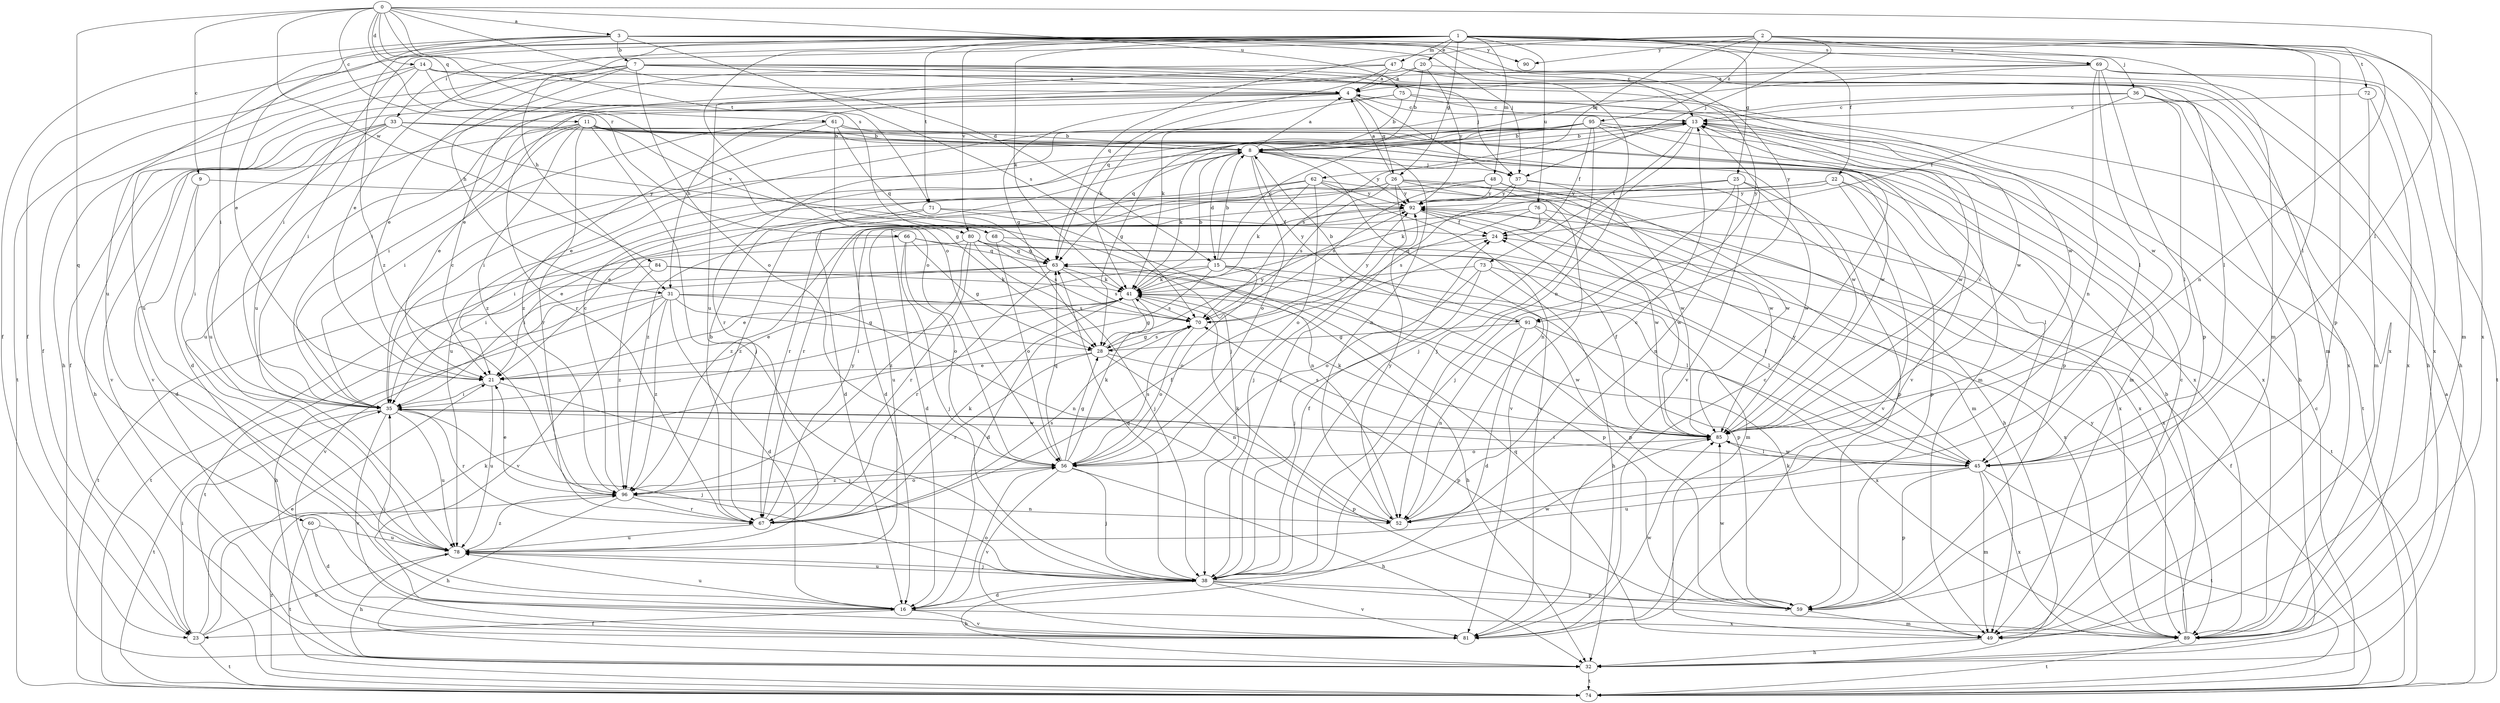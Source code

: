 strict digraph  {
0;
1;
2;
3;
4;
7;
8;
9;
11;
13;
14;
15;
16;
20;
21;
22;
23;
24;
25;
26;
28;
31;
32;
33;
35;
36;
37;
38;
41;
45;
47;
48;
49;
52;
56;
59;
60;
61;
62;
63;
66;
67;
68;
69;
70;
71;
72;
73;
74;
75;
76;
78;
80;
81;
84;
85;
89;
90;
91;
92;
95;
96;
0 -> 3  [label=a];
0 -> 9  [label=c];
0 -> 11  [label=c];
0 -> 14  [label=d];
0 -> 15  [label=d];
0 -> 45  [label=l];
0 -> 60  [label=q];
0 -> 61  [label=q];
0 -> 66  [label=r];
0 -> 68  [label=s];
0 -> 71  [label=t];
0 -> 75  [label=u];
0 -> 84  [label=w];
1 -> 20  [label=e];
1 -> 21  [label=e];
1 -> 22  [label=f];
1 -> 23  [label=f];
1 -> 25  [label=g];
1 -> 26  [label=g];
1 -> 33  [label=i];
1 -> 35  [label=i];
1 -> 36  [label=j];
1 -> 41  [label=k];
1 -> 45  [label=l];
1 -> 47  [label=m];
1 -> 48  [label=m];
1 -> 56  [label=o];
1 -> 59  [label=p];
1 -> 69  [label=s];
1 -> 71  [label=t];
1 -> 72  [label=t];
1 -> 76  [label=u];
1 -> 78  [label=u];
1 -> 80  [label=v];
1 -> 89  [label=x];
2 -> 31  [label=h];
2 -> 37  [label=j];
2 -> 49  [label=m];
2 -> 52  [label=n];
2 -> 62  [label=q];
2 -> 63  [label=q];
2 -> 69  [label=s];
2 -> 90  [label=y];
2 -> 95  [label=z];
3 -> 7  [label=b];
3 -> 13  [label=c];
3 -> 21  [label=e];
3 -> 23  [label=f];
3 -> 35  [label=i];
3 -> 37  [label=j];
3 -> 49  [label=m];
3 -> 70  [label=s];
3 -> 90  [label=y];
3 -> 91  [label=y];
3 -> 96  [label=z];
4 -> 13  [label=c];
4 -> 23  [label=f];
4 -> 26  [label=g];
4 -> 28  [label=g];
4 -> 31  [label=h];
4 -> 37  [label=j];
4 -> 67  [label=r];
7 -> 4  [label=a];
7 -> 21  [label=e];
7 -> 31  [label=h];
7 -> 32  [label=h];
7 -> 37  [label=j];
7 -> 52  [label=n];
7 -> 56  [label=o];
7 -> 78  [label=u];
7 -> 89  [label=x];
7 -> 91  [label=y];
8 -> 4  [label=a];
8 -> 15  [label=d];
8 -> 37  [label=j];
8 -> 41  [label=k];
8 -> 52  [label=n];
8 -> 56  [label=o];
8 -> 78  [label=u];
8 -> 91  [label=y];
8 -> 92  [label=y];
9 -> 16  [label=d];
9 -> 35  [label=i];
9 -> 92  [label=y];
11 -> 8  [label=b];
11 -> 21  [label=e];
11 -> 38  [label=j];
11 -> 59  [label=p];
11 -> 67  [label=r];
11 -> 78  [label=u];
11 -> 80  [label=v];
11 -> 81  [label=v];
11 -> 85  [label=w];
11 -> 89  [label=x];
11 -> 96  [label=z];
13 -> 8  [label=b];
13 -> 35  [label=i];
13 -> 38  [label=j];
13 -> 70  [label=s];
13 -> 73  [label=t];
13 -> 74  [label=t];
13 -> 81  [label=v];
13 -> 85  [label=w];
14 -> 4  [label=a];
14 -> 23  [label=f];
14 -> 35  [label=i];
14 -> 45  [label=l];
14 -> 56  [label=o];
14 -> 74  [label=t];
14 -> 85  [label=w];
15 -> 8  [label=b];
15 -> 13  [label=c];
15 -> 16  [label=d];
15 -> 21  [label=e];
15 -> 41  [label=k];
15 -> 45  [label=l];
15 -> 56  [label=o];
15 -> 59  [label=p];
16 -> 23  [label=f];
16 -> 35  [label=i];
16 -> 56  [label=o];
16 -> 78  [label=u];
16 -> 81  [label=v];
16 -> 89  [label=x];
20 -> 4  [label=a];
20 -> 8  [label=b];
20 -> 32  [label=h];
20 -> 35  [label=i];
20 -> 92  [label=y];
21 -> 35  [label=i];
21 -> 38  [label=j];
21 -> 78  [label=u];
22 -> 45  [label=l];
22 -> 59  [label=p];
22 -> 67  [label=r];
22 -> 81  [label=v];
22 -> 92  [label=y];
22 -> 96  [label=z];
23 -> 21  [label=e];
23 -> 35  [label=i];
23 -> 41  [label=k];
23 -> 74  [label=t];
23 -> 78  [label=u];
24 -> 63  [label=q];
25 -> 38  [label=j];
25 -> 41  [label=k];
25 -> 52  [label=n];
25 -> 59  [label=p];
25 -> 85  [label=w];
25 -> 92  [label=y];
26 -> 4  [label=a];
26 -> 16  [label=d];
26 -> 32  [label=h];
26 -> 38  [label=j];
26 -> 67  [label=r];
26 -> 70  [label=s];
26 -> 81  [label=v];
26 -> 89  [label=x];
26 -> 92  [label=y];
28 -> 21  [label=e];
28 -> 52  [label=n];
28 -> 59  [label=p];
28 -> 67  [label=r];
28 -> 70  [label=s];
28 -> 92  [label=y];
31 -> 16  [label=d];
31 -> 28  [label=g];
31 -> 32  [label=h];
31 -> 52  [label=n];
31 -> 70  [label=s];
31 -> 74  [label=t];
31 -> 81  [label=v];
31 -> 96  [label=z];
32 -> 74  [label=t];
33 -> 8  [label=b];
33 -> 16  [label=d];
33 -> 32  [label=h];
33 -> 38  [label=j];
33 -> 52  [label=n];
33 -> 78  [label=u];
33 -> 81  [label=v];
33 -> 85  [label=w];
35 -> 13  [label=c];
35 -> 38  [label=j];
35 -> 59  [label=p];
35 -> 67  [label=r];
35 -> 74  [label=t];
35 -> 78  [label=u];
35 -> 81  [label=v];
35 -> 85  [label=w];
36 -> 13  [label=c];
36 -> 24  [label=f];
36 -> 32  [label=h];
36 -> 41  [label=k];
36 -> 45  [label=l];
36 -> 89  [label=x];
37 -> 38  [label=j];
37 -> 85  [label=w];
37 -> 89  [label=x];
37 -> 92  [label=y];
38 -> 16  [label=d];
38 -> 24  [label=f];
38 -> 32  [label=h];
38 -> 59  [label=p];
38 -> 63  [label=q];
38 -> 78  [label=u];
38 -> 81  [label=v];
38 -> 85  [label=w];
38 -> 89  [label=x];
41 -> 8  [label=b];
41 -> 21  [label=e];
41 -> 28  [label=g];
41 -> 32  [label=h];
41 -> 35  [label=i];
41 -> 70  [label=s];
45 -> 35  [label=i];
45 -> 49  [label=m];
45 -> 59  [label=p];
45 -> 74  [label=t];
45 -> 78  [label=u];
45 -> 85  [label=w];
45 -> 89  [label=x];
45 -> 92  [label=y];
47 -> 4  [label=a];
47 -> 21  [label=e];
47 -> 32  [label=h];
47 -> 45  [label=l];
47 -> 49  [label=m];
47 -> 63  [label=q];
47 -> 78  [label=u];
48 -> 35  [label=i];
48 -> 49  [label=m];
48 -> 70  [label=s];
48 -> 85  [label=w];
48 -> 92  [label=y];
49 -> 13  [label=c];
49 -> 32  [label=h];
49 -> 41  [label=k];
49 -> 63  [label=q];
52 -> 13  [label=c];
52 -> 41  [label=k];
52 -> 92  [label=y];
56 -> 28  [label=g];
56 -> 32  [label=h];
56 -> 38  [label=j];
56 -> 41  [label=k];
56 -> 63  [label=q];
56 -> 70  [label=s];
56 -> 81  [label=v];
56 -> 96  [label=z];
59 -> 49  [label=m];
59 -> 85  [label=w];
60 -> 16  [label=d];
60 -> 74  [label=t];
60 -> 78  [label=u];
61 -> 8  [label=b];
61 -> 28  [label=g];
61 -> 35  [label=i];
61 -> 49  [label=m];
61 -> 63  [label=q];
61 -> 96  [label=z];
62 -> 16  [label=d];
62 -> 21  [label=e];
62 -> 41  [label=k];
62 -> 56  [label=o];
62 -> 81  [label=v];
62 -> 85  [label=w];
62 -> 92  [label=y];
63 -> 41  [label=k];
63 -> 59  [label=p];
63 -> 67  [label=r];
63 -> 70  [label=s];
63 -> 74  [label=t];
63 -> 81  [label=v];
66 -> 28  [label=g];
66 -> 35  [label=i];
66 -> 38  [label=j];
66 -> 45  [label=l];
66 -> 56  [label=o];
66 -> 63  [label=q];
67 -> 8  [label=b];
67 -> 24  [label=f];
67 -> 41  [label=k];
67 -> 70  [label=s];
67 -> 78  [label=u];
67 -> 92  [label=y];
68 -> 56  [label=o];
68 -> 63  [label=q];
68 -> 89  [label=x];
69 -> 4  [label=a];
69 -> 8  [label=b];
69 -> 52  [label=n];
69 -> 59  [label=p];
69 -> 74  [label=t];
69 -> 78  [label=u];
69 -> 85  [label=w];
69 -> 89  [label=x];
70 -> 28  [label=g];
70 -> 56  [label=o];
70 -> 92  [label=y];
71 -> 21  [label=e];
71 -> 24  [label=f];
71 -> 52  [label=n];
71 -> 96  [label=z];
72 -> 13  [label=c];
72 -> 49  [label=m];
72 -> 89  [label=x];
73 -> 32  [label=h];
73 -> 38  [label=j];
73 -> 41  [label=k];
73 -> 45  [label=l];
73 -> 56  [label=o];
74 -> 4  [label=a];
74 -> 13  [label=c];
74 -> 24  [label=f];
74 -> 96  [label=z];
75 -> 8  [label=b];
75 -> 13  [label=c];
75 -> 35  [label=i];
75 -> 41  [label=k];
75 -> 85  [label=w];
76 -> 16  [label=d];
76 -> 24  [label=f];
76 -> 70  [label=s];
76 -> 85  [label=w];
76 -> 89  [label=x];
78 -> 32  [label=h];
78 -> 38  [label=j];
78 -> 96  [label=z];
80 -> 35  [label=i];
80 -> 38  [label=j];
80 -> 49  [label=m];
80 -> 63  [label=q];
80 -> 67  [label=r];
80 -> 70  [label=s];
80 -> 96  [label=z];
81 -> 13  [label=c];
81 -> 85  [label=w];
84 -> 41  [label=k];
84 -> 59  [label=p];
84 -> 74  [label=t];
84 -> 96  [label=z];
85 -> 13  [label=c];
85 -> 24  [label=f];
85 -> 41  [label=k];
85 -> 45  [label=l];
85 -> 56  [label=o];
85 -> 70  [label=s];
89 -> 8  [label=b];
89 -> 74  [label=t];
89 -> 92  [label=y];
91 -> 8  [label=b];
91 -> 16  [label=d];
91 -> 28  [label=g];
91 -> 52  [label=n];
91 -> 85  [label=w];
91 -> 89  [label=x];
92 -> 24  [label=f];
92 -> 74  [label=t];
92 -> 78  [label=u];
92 -> 85  [label=w];
92 -> 96  [label=z];
95 -> 8  [label=b];
95 -> 21  [label=e];
95 -> 24  [label=f];
95 -> 28  [label=g];
95 -> 38  [label=j];
95 -> 49  [label=m];
95 -> 63  [label=q];
95 -> 67  [label=r];
95 -> 81  [label=v];
95 -> 89  [label=x];
96 -> 13  [label=c];
96 -> 21  [label=e];
96 -> 32  [label=h];
96 -> 52  [label=n];
96 -> 56  [label=o];
96 -> 67  [label=r];
}
